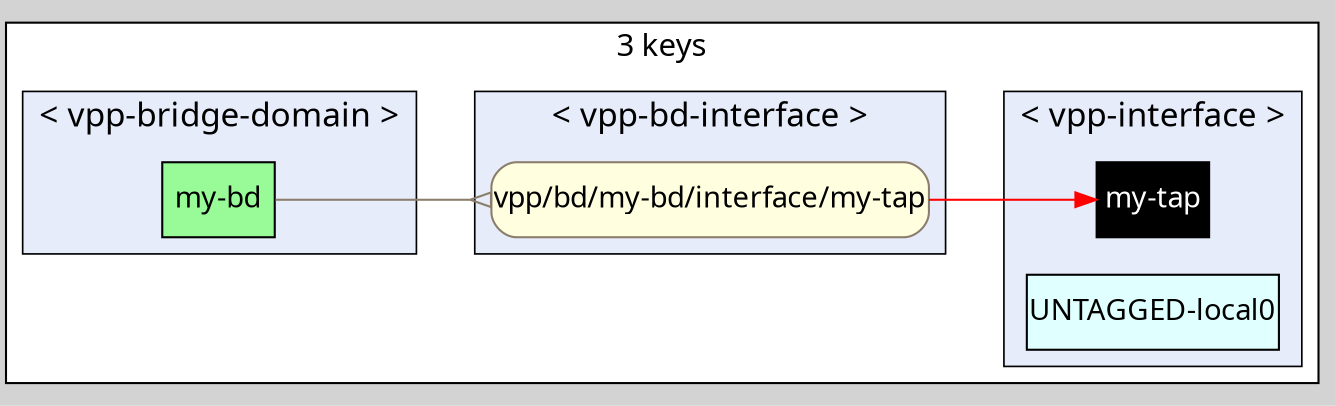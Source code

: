 digraph kvscheduler {
	ranksep=.5;
	labelloc="b";
	labeljust="c";
	fontsize="12";
	fontname="Ubuntu"; 
	rankdir="LR";
	bgcolor="lightgray";
	style="solid";
	penwidth="1";
	pad="0.04";
	nodesep="<no value>";
	ordering="out";

	node [shape="box" style="filled" fontname="Ubuntu" fillcolor="honeydew" penwidth="1.0" margin="0.03,0.0"];
	edge [minlen="1"]

		subgraph "cluster_nodes" {
			label="3 keys";
			bgcolor="white";
			labelloc="t";
			labeljust="c";
			fontsize="15";
			tooltip="";


			subgraph "cluster_vpp-bd-interface" {
				penwidth="0.8";
				fontsize="16";
				style="filled";
				fillcolor="#e6ecfa";
				label="< vpp-bd-interface >";

				"vpp/bd/my-bd/interface/my-tap" [ tooltip="[PENDING] vpp/bd/my-bd/interface/my-tap\n-----\nname: \"my-tap\"\n" color="bisque4" pad="0.01" margin="0.01" href="/scheduler/key-timeline?key=vpp/bd/my-bd/interface/my-tap&amp;time=1549965921720324950" label="vpp/bd/my-bd/interface/my-tap" fillcolor="LightYellow" style="rounded,filled" ]

			}

			subgraph "cluster_vpp-bridge-domain" {
				penwidth="0.8";
				fontsize="16";
				style="filled";
				fillcolor="#e6ecfa";
				label="< vpp-bridge-domain >";

				"config/vpp/l2/v2/bridge-domain/my-bd" [ href="/scheduler/key-timeline?key=config/vpp/l2/v2/bridge-domain/my-bd&amp;time=1549965921720324950" label="my-bd" fillcolor="PaleGreen" tooltip="[CONFIGURED] config/vpp/l2/v2/bridge-domain/my-bd\n-----\nname: \"my-bd\"\nforward: true\nlearn: true\ninterfaces: <\n  name: \"my-tap\"\n>\n" pad="0.01" margin="0.01" ]

			}

			subgraph "cluster_vpp-interface" {
				penwidth="0.8";
				fontsize="16";
				style="filled";
				fillcolor="#e6ecfa";
				label="< vpp-interface >";

				"config/vpp/v2/interfaces/my-tap" [ pad="0.01" margin="0.01" href="/scheduler/key-timeline?key=config/vpp/v2/interfaces/my-tap&amp;time=1549965921720324950" label="my-tap" fillcolor="Black" fontcolor="White" tooltip="[NONEXISTENT] config/vpp/v2/interfaces/my-tap\n-----\n<nil>" ]
					"config/vpp/v2/interfaces/UNTAGGED-local0" [ pad="0.01" margin="0.01" href="/scheduler/key-timeline?key=config/vpp/v2/interfaces/UNTAGGED-local0&amp;time=1549965921720324950" label="UNTAGGED-local0" fillcolor="LightCyan" tooltip="[OBTAINED] config/vpp/v2/interfaces/UNTAGGED-local0\n-----\nname: \"UNTAGGED-local0\"\ntype: SOFTWARE_LOOPBACK\n" ]

			}

		}

	"vpp/bd/my-bd/interface/my-tap" -> "config/vpp/v2/interfaces/my-tap" [ tooltip="interface-exists" color="Red" ]
		"config/vpp/l2/v2/bridge-domain/my-bd" -> "vpp/bd/my-bd/interface/my-tap" [ color="bisque4" arrowhead="invempty" ]


}
